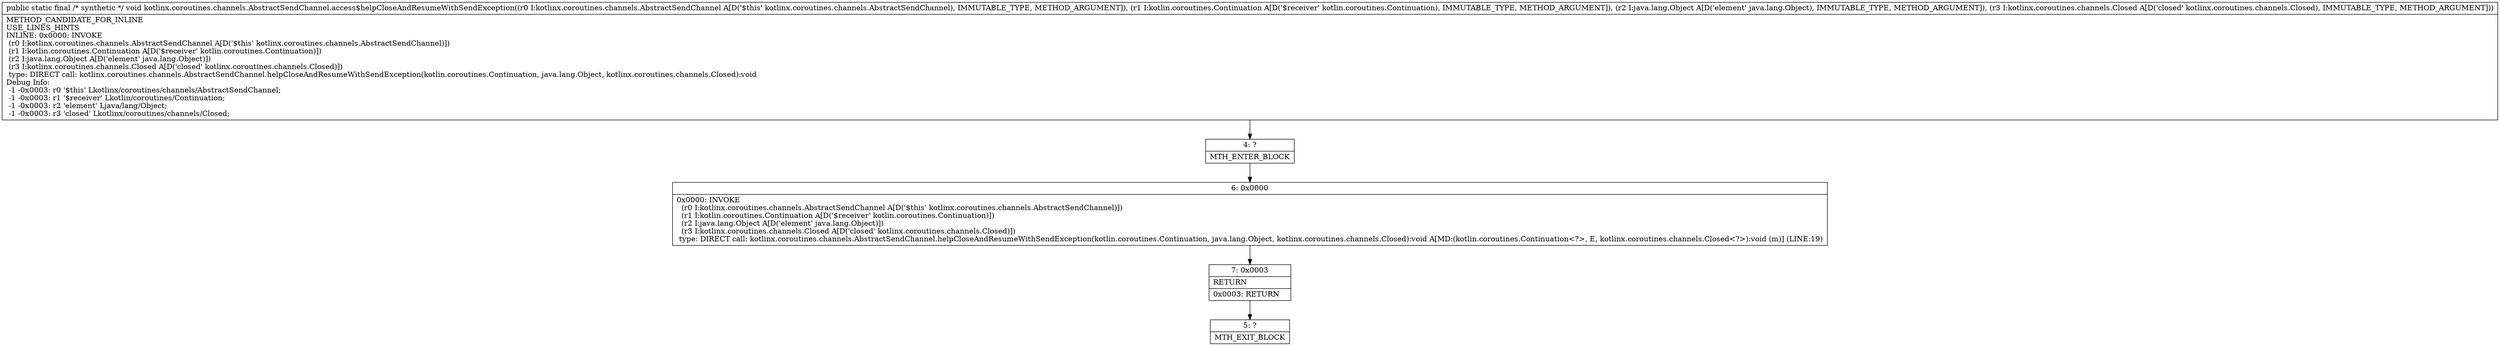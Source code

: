 digraph "CFG forkotlinx.coroutines.channels.AbstractSendChannel.access$helpCloseAndResumeWithSendException(Lkotlinx\/coroutines\/channels\/AbstractSendChannel;Lkotlin\/coroutines\/Continuation;Ljava\/lang\/Object;Lkotlinx\/coroutines\/channels\/Closed;)V" {
Node_4 [shape=record,label="{4\:\ ?|MTH_ENTER_BLOCK\l}"];
Node_6 [shape=record,label="{6\:\ 0x0000|0x0000: INVOKE  \l  (r0 I:kotlinx.coroutines.channels.AbstractSendChannel A[D('$this' kotlinx.coroutines.channels.AbstractSendChannel)])\l  (r1 I:kotlin.coroutines.Continuation A[D('$receiver' kotlin.coroutines.Continuation)])\l  (r2 I:java.lang.Object A[D('element' java.lang.Object)])\l  (r3 I:kotlinx.coroutines.channels.Closed A[D('closed' kotlinx.coroutines.channels.Closed)])\l type: DIRECT call: kotlinx.coroutines.channels.AbstractSendChannel.helpCloseAndResumeWithSendException(kotlin.coroutines.Continuation, java.lang.Object, kotlinx.coroutines.channels.Closed):void A[MD:(kotlin.coroutines.Continuation\<?\>, E, kotlinx.coroutines.channels.Closed\<?\>):void (m)] (LINE:19)\l}"];
Node_7 [shape=record,label="{7\:\ 0x0003|RETURN\l|0x0003: RETURN   \l}"];
Node_5 [shape=record,label="{5\:\ ?|MTH_EXIT_BLOCK\l}"];
MethodNode[shape=record,label="{public static final \/* synthetic *\/ void kotlinx.coroutines.channels.AbstractSendChannel.access$helpCloseAndResumeWithSendException((r0 I:kotlinx.coroutines.channels.AbstractSendChannel A[D('$this' kotlinx.coroutines.channels.AbstractSendChannel), IMMUTABLE_TYPE, METHOD_ARGUMENT]), (r1 I:kotlin.coroutines.Continuation A[D('$receiver' kotlin.coroutines.Continuation), IMMUTABLE_TYPE, METHOD_ARGUMENT]), (r2 I:java.lang.Object A[D('element' java.lang.Object), IMMUTABLE_TYPE, METHOD_ARGUMENT]), (r3 I:kotlinx.coroutines.channels.Closed A[D('closed' kotlinx.coroutines.channels.Closed), IMMUTABLE_TYPE, METHOD_ARGUMENT]))  | METHOD_CANDIDATE_FOR_INLINE\lUSE_LINES_HINTS\lINLINE: 0x0000: INVOKE  \l  (r0 I:kotlinx.coroutines.channels.AbstractSendChannel A[D('$this' kotlinx.coroutines.channels.AbstractSendChannel)])\l  (r1 I:kotlin.coroutines.Continuation A[D('$receiver' kotlin.coroutines.Continuation)])\l  (r2 I:java.lang.Object A[D('element' java.lang.Object)])\l  (r3 I:kotlinx.coroutines.channels.Closed A[D('closed' kotlinx.coroutines.channels.Closed)])\l type: DIRECT call: kotlinx.coroutines.channels.AbstractSendChannel.helpCloseAndResumeWithSendException(kotlin.coroutines.Continuation, java.lang.Object, kotlinx.coroutines.channels.Closed):void\lDebug Info:\l  \-1 \-0x0003: r0 '$this' Lkotlinx\/coroutines\/channels\/AbstractSendChannel;\l  \-1 \-0x0003: r1 '$receiver' Lkotlin\/coroutines\/Continuation;\l  \-1 \-0x0003: r2 'element' Ljava\/lang\/Object;\l  \-1 \-0x0003: r3 'closed' Lkotlinx\/coroutines\/channels\/Closed;\l}"];
MethodNode -> Node_4;Node_4 -> Node_6;
Node_6 -> Node_7;
Node_7 -> Node_5;
}

